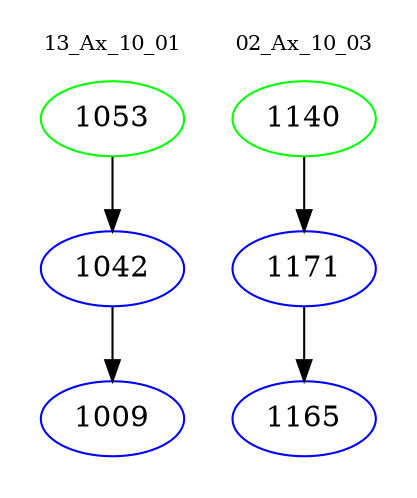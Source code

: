 digraph{
subgraph cluster_0 {
color = white
label = "13_Ax_10_01";
fontsize=10;
T0_1053 [label="1053", color="green"]
T0_1053 -> T0_1042 [color="black"]
T0_1042 [label="1042", color="blue"]
T0_1042 -> T0_1009 [color="black"]
T0_1009 [label="1009", color="blue"]
}
subgraph cluster_1 {
color = white
label = "02_Ax_10_03";
fontsize=10;
T1_1140 [label="1140", color="green"]
T1_1140 -> T1_1171 [color="black"]
T1_1171 [label="1171", color="blue"]
T1_1171 -> T1_1165 [color="black"]
T1_1165 [label="1165", color="blue"]
}
}
